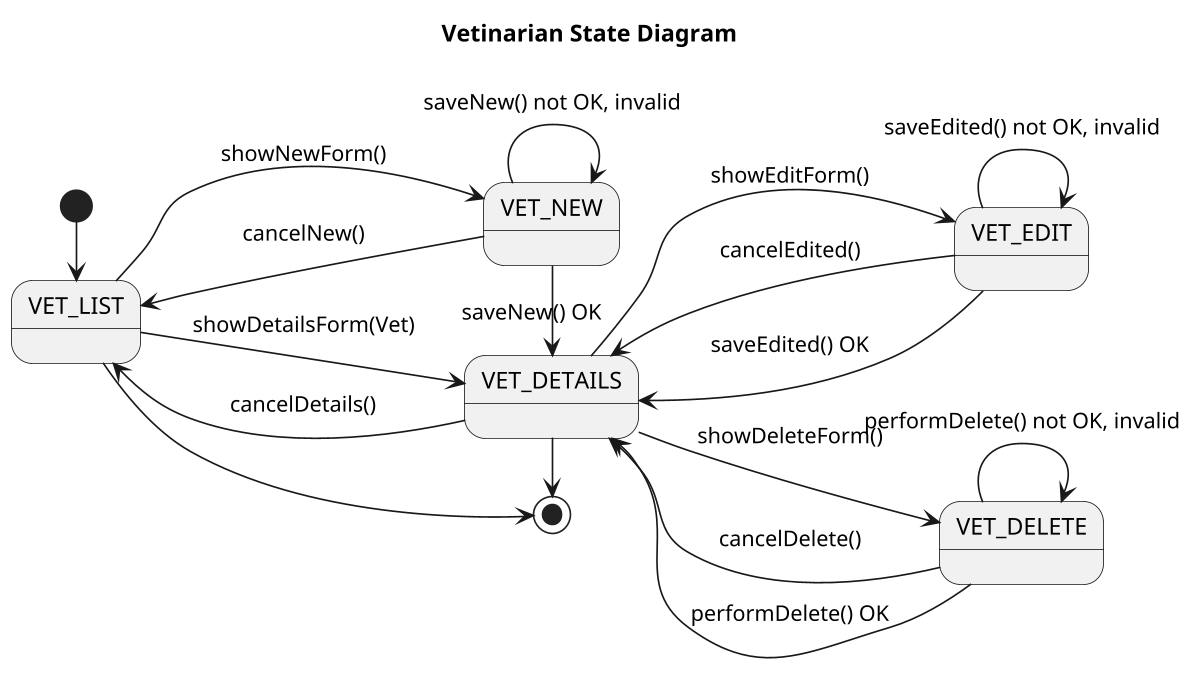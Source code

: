 @startuml

title Vetinarian State Diagram

'https://plantuml.com/state-diagram

left to right direction
'top to bottom direction

scale 1200 width

[*] -> VET_LIST

VET_LIST --> VET_NEW : showNewForm()
VET_NEW --> VET_LIST: cancelNew()
state VET_NEW {
    VET_NEW --> VET_NEW : saveNew() not OK, invalid
}
VET_NEW -> VET_DETAILS: saveNew() OK

VET_LIST --> VET_DETAILS: showDetailsForm(Vet)
VET_DETAILS --> VET_LIST : cancelDetails()

VET_DETAILS --> VET_EDIT: showEditForm()
VET_EDIT --> VET_DETAILS: cancelEdited()
state VET_EDIT {
    VET_EDIT --> VET_EDIT: saveEdited() not OK, invalid
}
VET_EDIT --> VET_DETAILS: saveEdited() OK

VET_DETAILS --> VET_DELETE: showDeleteForm()
VET_DELETE --> VET_DETAILS: cancelDelete()
state VET_DELETE {
    VET_DELETE --> VET_DELETE: performDelete() not OK, invalid
}
VET_DELETE --> VET_DETAILS: performDelete() OK

VET_LIST -> [*]
VET_DETAILS -> [*]

@enduml